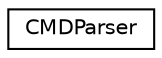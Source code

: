 digraph "Иерархия классов. Графический вид."
{
 // LATEX_PDF_SIZE
  edge [fontname="Helvetica",fontsize="10",labelfontname="Helvetica",labelfontsize="10"];
  node [fontname="Helvetica",fontsize="10",shape=record];
  rankdir="LR";
  Node0 [label="CMDParser",height=0.2,width=0.4,color="black", fillcolor="white", style="filled",URL="$classCMDParser.html",tooltip="Класс для парсинга командной строки."];
}
